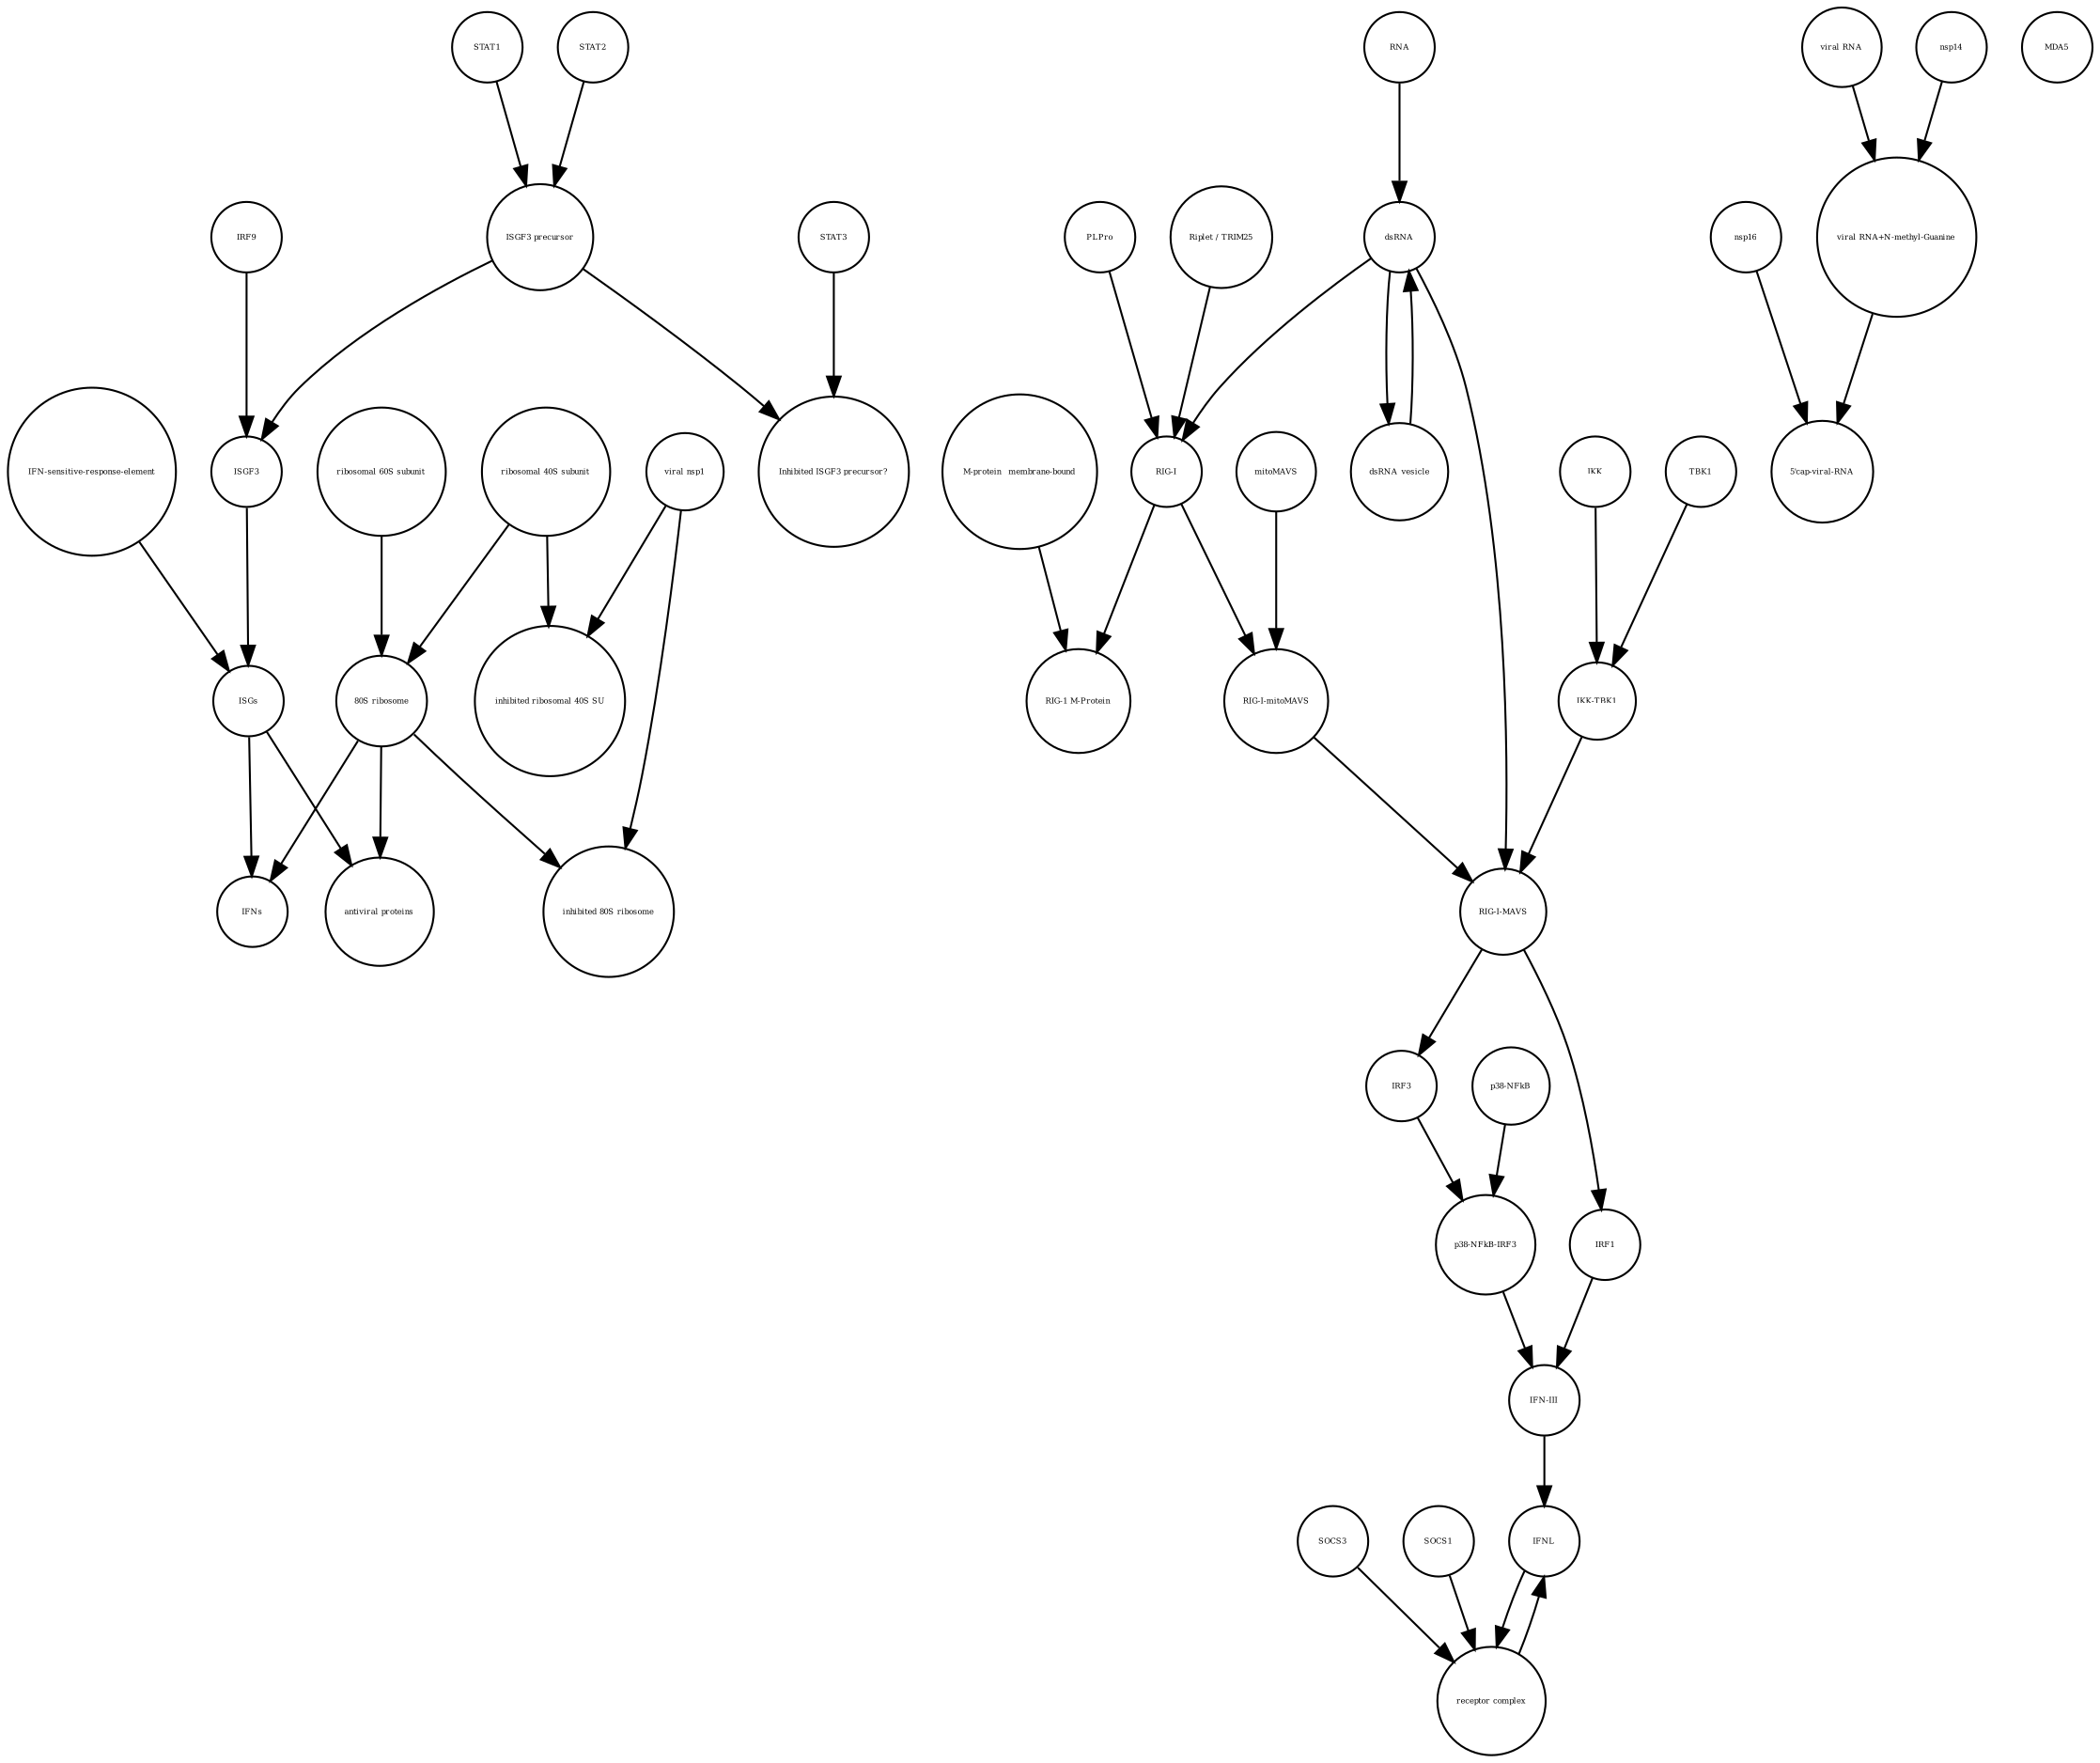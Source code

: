 strict digraph  {
"IFN-sensitive-response-element" [annotation="", bipartite=0, cls="nucleic acid feature", fontsize=4, label="IFN-sensitive-response-element", shape=circle];
IRF3 [annotation="", bipartite=0, cls=macromolecule, fontsize=4, label=IRF3, shape=circle];
ISGF3 [annotation="", bipartite=0, cls=complex, fontsize=4, label=ISGF3, shape=circle];
"p38-NFkB-IRF3" [annotation="", bipartite=0, cls=complex, fontsize=4, label="p38-NFkB-IRF3", shape=circle];
"5'cap-viral-RNA" [annotation="", bipartite=0, cls="nucleic acid feature", fontsize=4, label="5'cap-viral-RNA", shape=circle];
dsRNA [annotation="", bipartite=0, cls="nucleic acid feature", fontsize=4, label=dsRNA, shape=circle];
STAT3 [annotation="", bipartite=0, cls=macromolecule, fontsize=4, label=STAT3, shape=circle];
IFNL [annotation="", bipartite=0, cls=macromolecule, fontsize=4, label=IFNL, shape=circle];
"p38-NFkB" [annotation="", bipartite=0, cls=complex, fontsize=4, label="p38-NFkB", shape=circle];
PLPro [annotation="", bipartite=0, cls=macromolecule, fontsize=4, label=PLPro, shape=circle];
IKK [annotation="", bipartite=0, cls=macromolecule, fontsize=4, label=IKK, shape=circle];
SOCS3 [annotation="", bipartite=0, cls=macromolecule, fontsize=4, label=SOCS3, shape=circle];
dsRNA_vesicle [annotation="", bipartite=0, cls="nucleic acid feature", fontsize=4, label=dsRNA_vesicle, shape=circle];
"Inhibited ISGF3 precursor?" [annotation="", bipartite=0, cls=complex, fontsize=4, label="Inhibited ISGF3 precursor?", shape=circle];
"RIG-1 M-Protein" [annotation="", bipartite=0, cls=complex, fontsize=4, label="RIG-1 M-Protein", shape=circle];
"inhibited 80S ribosome" [annotation="", bipartite=0, cls=complex, fontsize=4, label="inhibited 80S ribosome", shape=circle];
"ISGF3 precursor" [annotation="", bipartite=0, cls=complex, fontsize=4, label="ISGF3 precursor", shape=circle];
STAT1 [annotation="", bipartite=0, cls=macromolecule, fontsize=4, label=STAT1, shape=circle];
ISGs [annotation="", bipartite=0, cls="nucleic acid feature", fontsize=4, label=ISGs, shape=circle];
"IKK-TBK1" [annotation="", bipartite=0, cls=complex, fontsize=4, label="IKK-TBK1", shape=circle];
"antiviral proteins" [annotation="", bipartite=0, cls=macromolecule, fontsize=4, label="antiviral proteins", shape=circle];
"viral RNA" [annotation="", bipartite=0, cls="nucleic acid feature", fontsize=4, label="viral RNA", shape=circle];
IRF1 [annotation="", bipartite=0, cls=macromolecule, fontsize=4, label=IRF1, shape=circle];
"RIG-I" [annotation="", bipartite=0, cls=macromolecule, fontsize=4, label="RIG-I", shape=circle];
nsp14 [annotation="", bipartite=0, cls=macromolecule, fontsize=4, label=nsp14, shape=circle];
RNA [annotation="", bipartite=0, cls="nucleic acid feature", fontsize=4, label=RNA, shape=circle];
"inhibited ribosomal 40S SU" [annotation="urn_miriam_doi_10.1101%2F2020.05.18.102467", bipartite=0, cls=complex, fontsize=4, label="inhibited ribosomal 40S SU", shape=circle];
nsp16 [annotation="", bipartite=0, cls=macromolecule, fontsize=4, label=nsp16, shape=circle];
"IFN-III" [annotation="", bipartite=0, cls=macromolecule, fontsize=4, label="IFN-III", shape=circle];
"viral RNA+N-methyl-Guanine" [annotation="", bipartite=0, cls="nucleic acid feature", fontsize=4, label="viral RNA+N-methyl-Guanine", shape=circle];
"RIG-I-MAVS" [annotation="", bipartite=0, cls=complex, fontsize=4, label="RIG-I-MAVS", shape=circle];
mitoMAVS [annotation="", bipartite=0, cls=macromolecule, fontsize=4, label=mitoMAVS, shape=circle];
IFNs [annotation="", bipartite=0, cls=macromolecule, fontsize=4, label=IFNs, shape=circle];
TBK1 [annotation="", bipartite=0, cls=macromolecule, fontsize=4, label=TBK1, shape=circle];
MDA5 [annotation="", bipartite=0, cls=macromolecule, fontsize=4, label=MDA5, shape=circle];
"ribosomal 60S subunit" [annotation="", bipartite=0, cls=complex, fontsize=4, label="ribosomal 60S subunit", shape=circle];
"Riplet / TRIM25" [annotation="", bipartite=0, cls=macromolecule, fontsize=4, label="Riplet / TRIM25", shape=circle];
IRF9 [annotation="", bipartite=0, cls=macromolecule, fontsize=4, label=IRF9, shape=circle];
"viral nsp1" [annotation="", bipartite=0, cls=macromolecule, fontsize=4, label="viral nsp1", shape=circle];
"M-protein_ membrane-bound" [annotation="", bipartite=0, cls=macromolecule, fontsize=4, label="M-protein_ membrane-bound", shape=circle];
"ribosomal 40S subunit" [annotation="", bipartite=0, cls=complex, fontsize=4, label="ribosomal 40S subunit", shape=circle];
"receptor complex" [annotation="", bipartite=0, cls=complex, fontsize=4, label="receptor complex", shape=circle];
"80S ribosome" [annotation="", bipartite=0, cls=complex, fontsize=4, label="80S ribosome", shape=circle];
STAT2 [annotation="", bipartite=0, cls=macromolecule, fontsize=4, label=STAT2, shape=circle];
SOCS1 [annotation="", bipartite=0, cls=macromolecule, fontsize=4, label=SOCS1, shape=circle];
"RIG-I-mitoMAVS" [annotation="", bipartite=0, cls=complex, fontsize=4, label="RIG-I-mitoMAVS", shape=circle];
"IFN-sensitive-response-element" -> ISGs  [annotation="", interaction_type=production];
IRF3 -> "p38-NFkB-IRF3"  [annotation="", interaction_type=production];
ISGF3 -> ISGs  [annotation="", interaction_type="necessary stimulation"];
"p38-NFkB-IRF3" -> "IFN-III"  [annotation="", interaction_type=stimulation];
dsRNA -> dsRNA_vesicle  [annotation="", interaction_type=production];
dsRNA -> "RIG-I-MAVS"  [annotation="", interaction_type="necessary stimulation"];
dsRNA -> "RIG-I"  [annotation="", interaction_type="necessary stimulation"];
STAT3 -> "Inhibited ISGF3 precursor?"  [annotation="", interaction_type=production];
IFNL -> "receptor complex"  [annotation="", interaction_type=stimulation];
"p38-NFkB" -> "p38-NFkB-IRF3"  [annotation="", interaction_type=production];
PLPro -> "RIG-I"  [annotation="", interaction_type=catalysis];
IKK -> "IKK-TBK1"  [annotation="", interaction_type=production];
SOCS3 -> "receptor complex"  [annotation="", interaction_type=production];
dsRNA_vesicle -> dsRNA  [annotation="", interaction_type=production];
"ISGF3 precursor" -> ISGF3  [annotation="", interaction_type=production];
"ISGF3 precursor" -> "Inhibited ISGF3 precursor?"  [annotation="", interaction_type=production];
STAT1 -> "ISGF3 precursor"  [annotation="", interaction_type=production];
ISGs -> "antiviral proteins"  [annotation="", interaction_type=production];
ISGs -> IFNs  [annotation="", interaction_type=production];
"IKK-TBK1" -> "RIG-I-MAVS"  [annotation="", interaction_type=production];
"viral RNA" -> "viral RNA+N-methyl-Guanine"  [annotation="", interaction_type=production];
IRF1 -> "IFN-III"  [annotation="", interaction_type=stimulation];
"RIG-I" -> "RIG-I-mitoMAVS"  [annotation="", interaction_type=production];
"RIG-I" -> "RIG-1 M-Protein"  [annotation="", interaction_type=production];
nsp14 -> "viral RNA+N-methyl-Guanine"  [annotation="", interaction_type=catalysis];
RNA -> dsRNA  [annotation="", interaction_type=production];
nsp16 -> "5'cap-viral-RNA"  [annotation="urn_miriam_doi_10.1016%2Fj.chom.2020.05.008", interaction_type=catalysis];
"IFN-III" -> IFNL  [annotation="", interaction_type=production];
"viral RNA+N-methyl-Guanine" -> "5'cap-viral-RNA"  [annotation="", interaction_type=production];
"RIG-I-MAVS" -> IRF1  [annotation="", interaction_type=catalysis];
"RIG-I-MAVS" -> IRF3  [annotation="", interaction_type=stimulation];
mitoMAVS -> "RIG-I-mitoMAVS"  [annotation="", interaction_type=production];
TBK1 -> "IKK-TBK1"  [annotation="", interaction_type=production];
"ribosomal 60S subunit" -> "80S ribosome"  [annotation="", interaction_type=production];
"Riplet / TRIM25" -> "RIG-I"  [annotation="", interaction_type=catalysis];
IRF9 -> ISGF3  [annotation="", interaction_type=production];
"viral nsp1" -> "inhibited 80S ribosome"  [annotation="", interaction_type=production];
"viral nsp1" -> "inhibited ribosomal 40S SU"  [annotation="", interaction_type=production];
"M-protein_ membrane-bound" -> "RIG-1 M-Protein"  [annotation="", interaction_type=production];
"ribosomal 40S subunit" -> "80S ribosome"  [annotation="", interaction_type=production];
"ribosomal 40S subunit" -> "inhibited ribosomal 40S SU"  [annotation="", interaction_type=production];
"receptor complex" -> IFNL  [annotation="", interaction_type=production];
"80S ribosome" -> "antiviral proteins"  [annotation="", interaction_type=catalysis];
"80S ribosome" -> "inhibited 80S ribosome"  [annotation="", interaction_type=production];
"80S ribosome" -> IFNs  [annotation="", interaction_type=catalysis];
STAT2 -> "ISGF3 precursor"  [annotation="", interaction_type=production];
SOCS1 -> "receptor complex"  [annotation="", interaction_type=production];
"RIG-I-mitoMAVS" -> "RIG-I-MAVS"  [annotation="", interaction_type=production];
}
